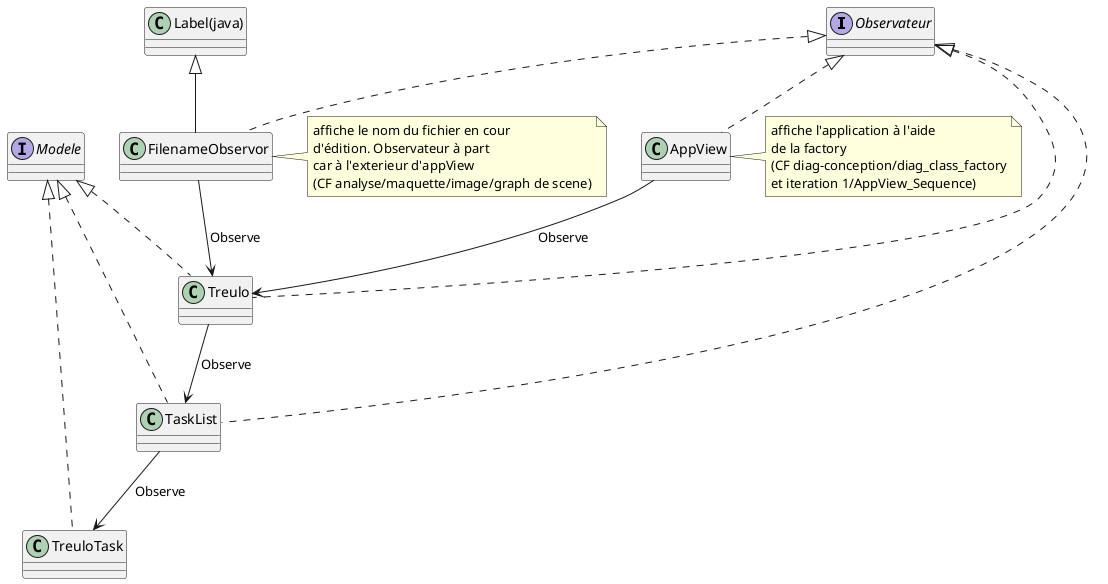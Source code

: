 @startuml

interface Observateur {}
interface Modele {}

class AppView implements Observateur{}
note right : affiche l'application à l'aide\nde la factory \n(CF diag-conception/diag_class_factory\net iteration 1/AppView_Sequence)

class Treulo implements Observateur, Modele{}

class TaskList implements Observateur, Modele{}

class TreuloTask implements Modele{}

class "Label(java)"

class FilenameObservor extends "Label(java)" implements Observateur {}
note right : affiche le nom du fichier en cour\nd'édition. Observateur à part\ncar à l'exterieur d'appView\n(CF analyse/maquette/image/graph de scene)

AppView --> Treulo : Observe
Treulo --> TaskList : Observe
TaskList --> TreuloTask : Observe
FilenameObservor --> Treulo : Observe

@enduml